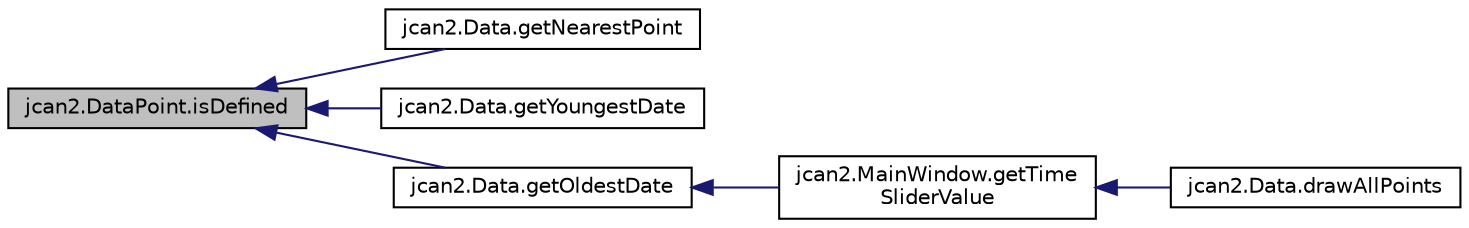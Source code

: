 digraph "jcan2.DataPoint.isDefined"
{
  edge [fontname="Helvetica",fontsize="10",labelfontname="Helvetica",labelfontsize="10"];
  node [fontname="Helvetica",fontsize="10",shape=record];
  rankdir="LR";
  Node1 [label="jcan2.DataPoint.isDefined",height=0.2,width=0.4,color="black", fillcolor="grey75", style="filled", fontcolor="black"];
  Node1 -> Node2 [dir="back",color="midnightblue",fontsize="10",style="solid",fontname="Helvetica"];
  Node2 [label="jcan2.Data.getNearestPoint",height=0.2,width=0.4,color="black", fillcolor="white", style="filled",URL="$classjcan2_1_1_data.html#a24ef6e22080180bb42d1c202888435a6"];
  Node1 -> Node3 [dir="back",color="midnightblue",fontsize="10",style="solid",fontname="Helvetica"];
  Node3 [label="jcan2.Data.getYoungestDate",height=0.2,width=0.4,color="black", fillcolor="white", style="filled",URL="$classjcan2_1_1_data.html#a2d7ae999180ddbf6308b58c7d370c508"];
  Node1 -> Node4 [dir="back",color="midnightblue",fontsize="10",style="solid",fontname="Helvetica"];
  Node4 [label="jcan2.Data.getOldestDate",height=0.2,width=0.4,color="black", fillcolor="white", style="filled",URL="$classjcan2_1_1_data.html#a767317eee1bdebafbb6a1870c45189d6"];
  Node4 -> Node5 [dir="back",color="midnightblue",fontsize="10",style="solid",fontname="Helvetica"];
  Node5 [label="jcan2.MainWindow.getTime\lSliderValue",height=0.2,width=0.4,color="black", fillcolor="white", style="filled",URL="$classjcan2_1_1_main_window.html#a5e1b4b017803b0a88e5615660c6c49a6"];
  Node5 -> Node6 [dir="back",color="midnightblue",fontsize="10",style="solid",fontname="Helvetica"];
  Node6 [label="jcan2.Data.drawAllPoints",height=0.2,width=0.4,color="black", fillcolor="white", style="filled",URL="$classjcan2_1_1_data.html#a8d835c101043bf5909332394396126fa"];
}
